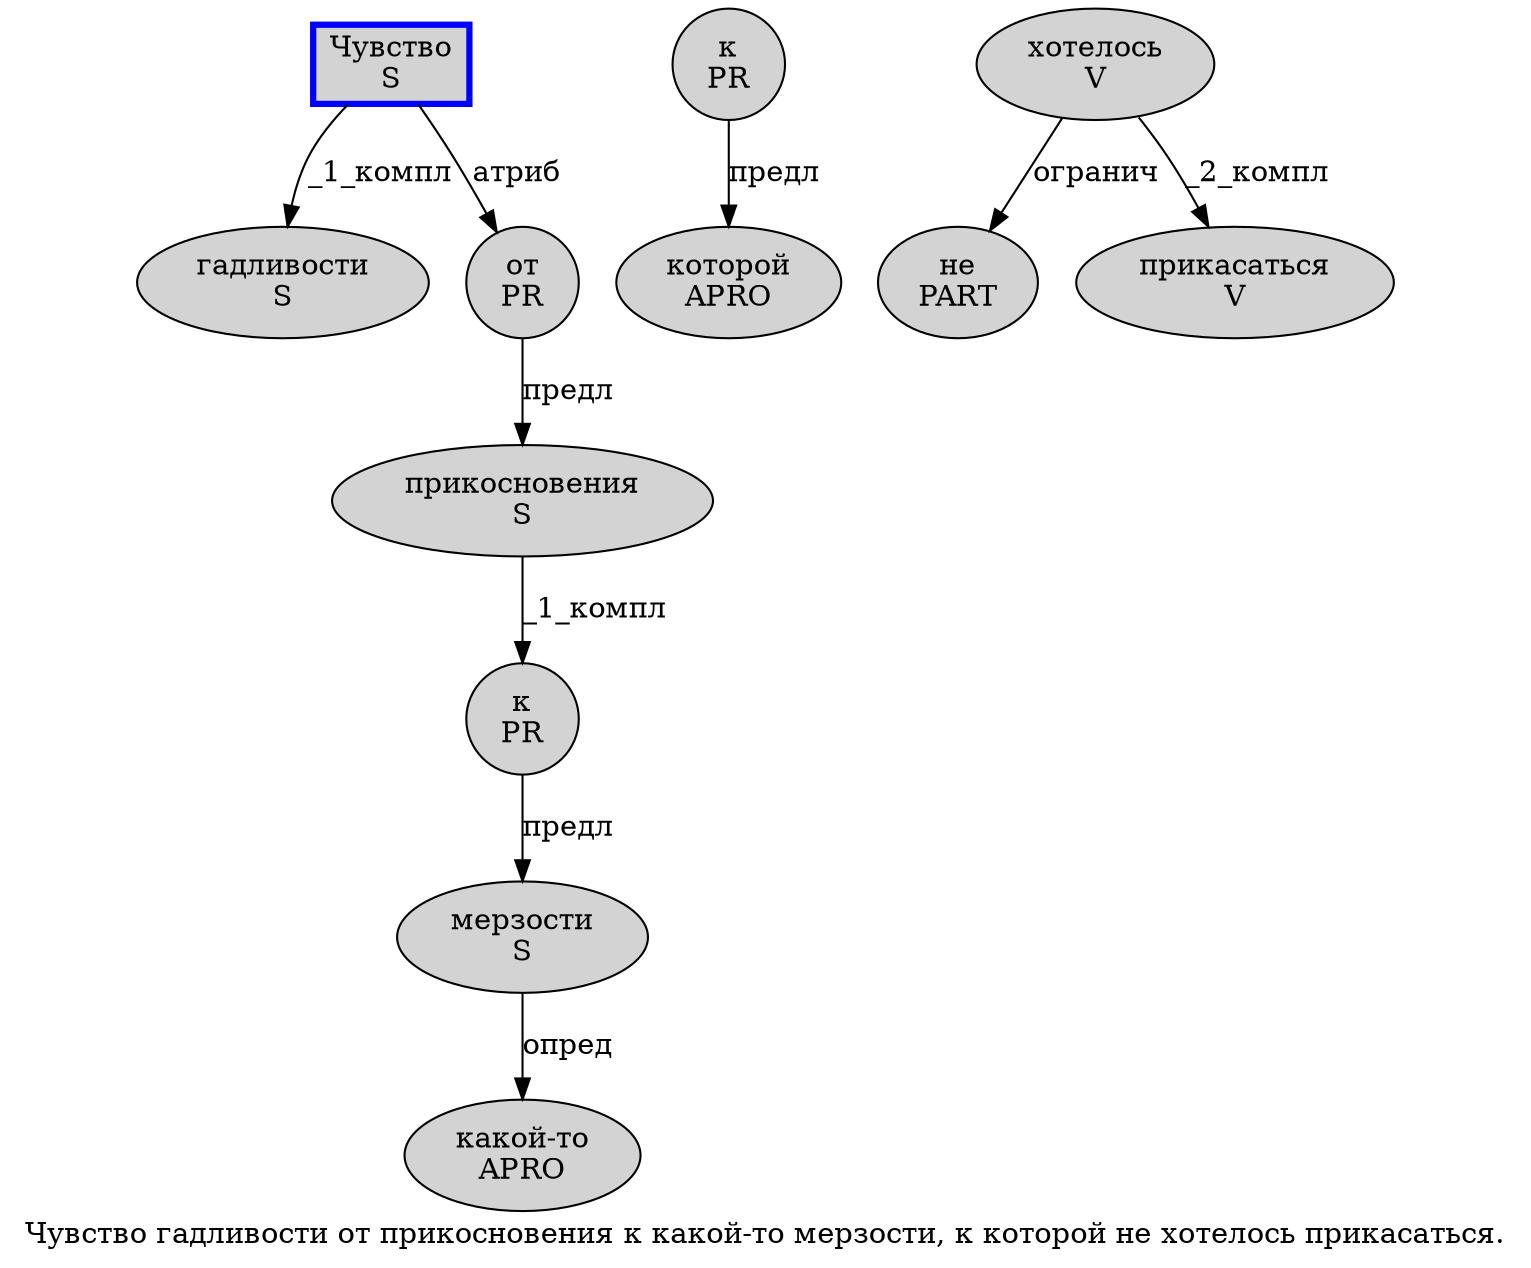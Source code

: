 digraph SENTENCE_4430 {
	graph [label="Чувство гадливости от прикосновения к какой-то мерзости, к которой не хотелось прикасаться."]
	node [style=filled]
		0 [label="Чувство
S" color=blue fillcolor=lightgray penwidth=3 shape=box]
		1 [label="гадливости
S" color="" fillcolor=lightgray penwidth=1 shape=ellipse]
		2 [label="от
PR" color="" fillcolor=lightgray penwidth=1 shape=ellipse]
		3 [label="прикосновения
S" color="" fillcolor=lightgray penwidth=1 shape=ellipse]
		4 [label="к
PR" color="" fillcolor=lightgray penwidth=1 shape=ellipse]
		5 [label="какой-то
APRO" color="" fillcolor=lightgray penwidth=1 shape=ellipse]
		6 [label="мерзости
S" color="" fillcolor=lightgray penwidth=1 shape=ellipse]
		8 [label="к
PR" color="" fillcolor=lightgray penwidth=1 shape=ellipse]
		9 [label="которой
APRO" color="" fillcolor=lightgray penwidth=1 shape=ellipse]
		10 [label="не
PART" color="" fillcolor=lightgray penwidth=1 shape=ellipse]
		11 [label="хотелось
V" color="" fillcolor=lightgray penwidth=1 shape=ellipse]
		12 [label="прикасаться
V" color="" fillcolor=lightgray penwidth=1 shape=ellipse]
			2 -> 3 [label="предл"]
			11 -> 10 [label="огранич"]
			11 -> 12 [label="_2_компл"]
			0 -> 1 [label="_1_компл"]
			0 -> 2 [label="атриб"]
			6 -> 5 [label="опред"]
			4 -> 6 [label="предл"]
			3 -> 4 [label="_1_компл"]
			8 -> 9 [label="предл"]
}